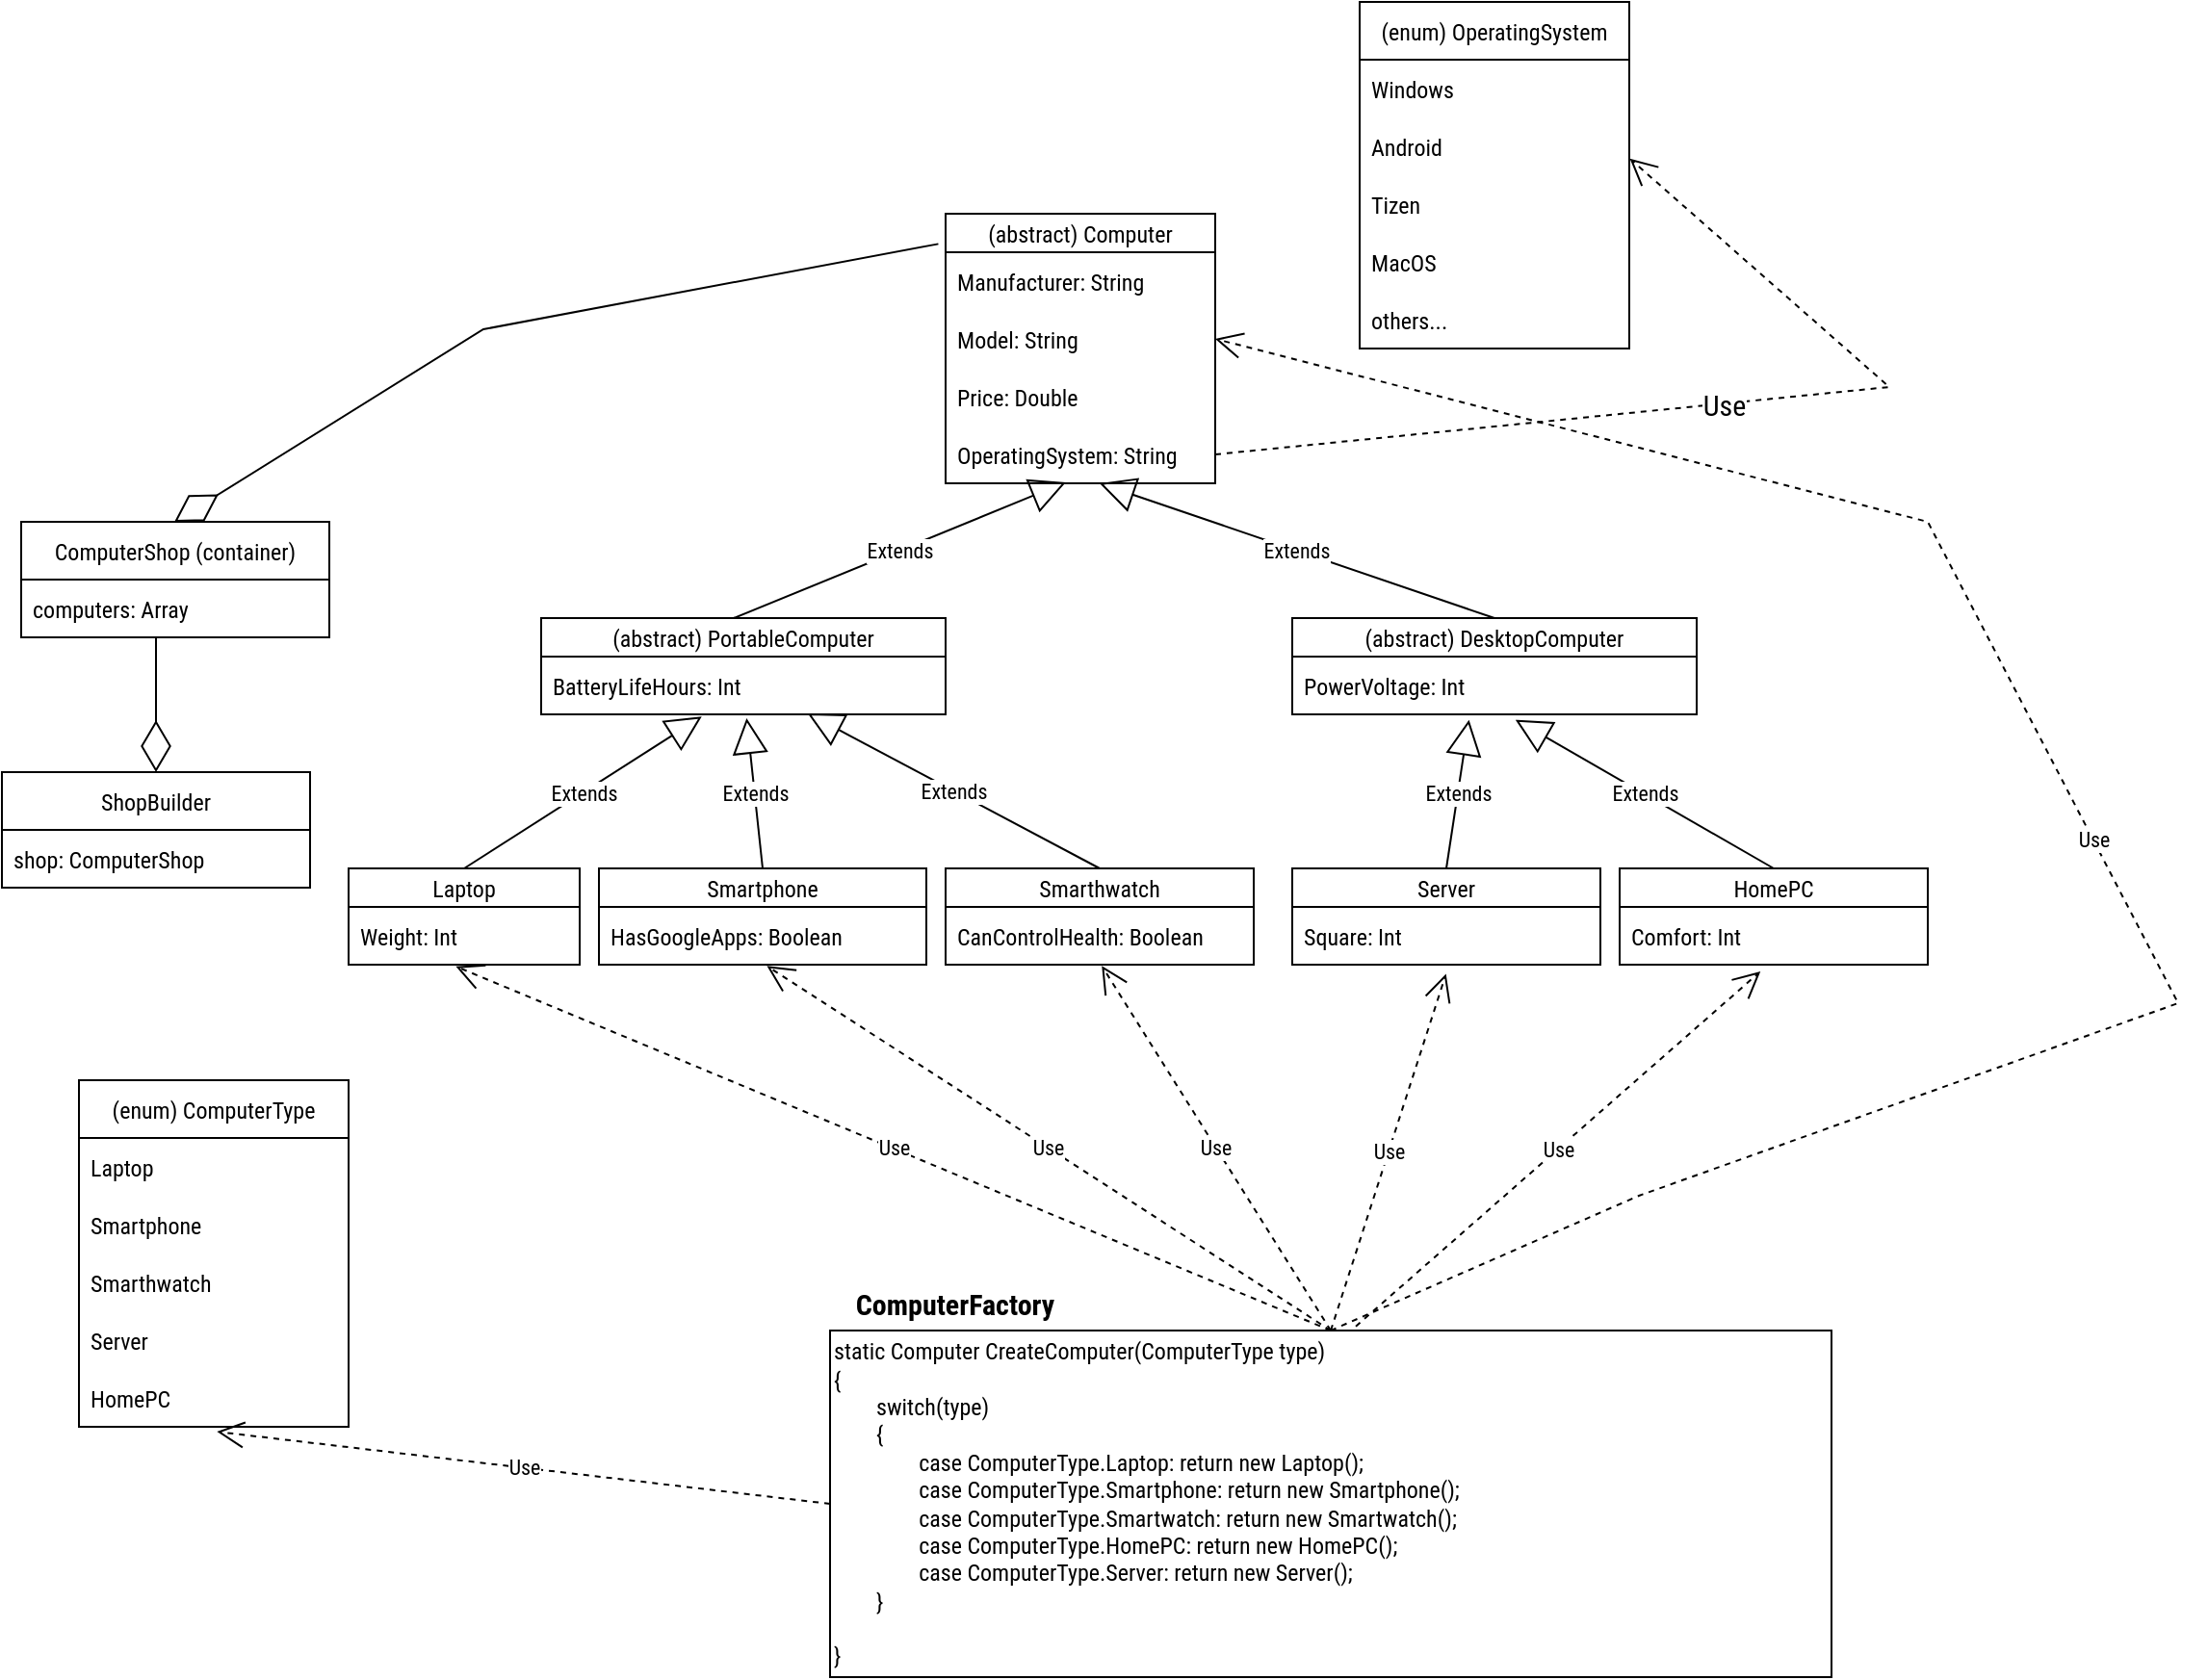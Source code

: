 <mxfile version="16.6.3" type="device"><diagram id="Qj5O9laxvKEq0ASkFgEU" name="Page-1"><mxGraphModel dx="1798" dy="1008" grid="1" gridSize="10" guides="1" tooltips="1" connect="1" arrows="1" fold="1" page="1" pageScale="1" pageWidth="850" pageHeight="1100" math="0" shadow="0"><root><mxCell id="0"/><mxCell id="1" parent="0"/><mxCell id="Mh1VIfK_qYwwNh3eHRlK-7" value="(abstract) Computer" style="swimlane;fontStyle=0;childLayout=stackLayout;horizontal=1;startSize=20;horizontalStack=0;resizeParent=1;resizeParentMax=0;resizeLast=0;collapsible=1;marginBottom=0;fontFamily=Roboto Condensed;fontSource=https%3A%2F%2Ffonts.googleapis.com%2Fcss%3Ffamily%3DRoboto%2BCondensed;" parent="1" vertex="1"><mxGeometry x="590" y="200" width="140" height="140" as="geometry"/></mxCell><mxCell id="KAWisgeLt1JnwMh-rnZ8-8" value="Manufacturer: String" style="text;strokeColor=none;fillColor=none;align=left;verticalAlign=middle;spacingLeft=4;spacingRight=4;overflow=hidden;points=[[0,0.5],[1,0.5]];portConstraint=eastwest;rotatable=0;fontFamily=Roboto Condensed;fontSource=https%3A%2F%2Ffonts.googleapis.com%2Fcss%3Ffamily%3DRoboto%2BCondensed;" vertex="1" parent="Mh1VIfK_qYwwNh3eHRlK-7"><mxGeometry y="20" width="140" height="30" as="geometry"/></mxCell><mxCell id="KAWisgeLt1JnwMh-rnZ8-9" value="Model: String" style="text;strokeColor=none;fillColor=none;align=left;verticalAlign=middle;spacingLeft=4;spacingRight=4;overflow=hidden;points=[[0,0.5],[1,0.5]];portConstraint=eastwest;rotatable=0;fontFamily=Roboto Condensed;fontSource=https%3A%2F%2Ffonts.googleapis.com%2Fcss%3Ffamily%3DRoboto%2BCondensed;" vertex="1" parent="Mh1VIfK_qYwwNh3eHRlK-7"><mxGeometry y="50" width="140" height="30" as="geometry"/></mxCell><mxCell id="Mh1VIfK_qYwwNh3eHRlK-17" value="Price: Double" style="text;strokeColor=none;fillColor=none;align=left;verticalAlign=middle;spacingLeft=4;spacingRight=4;overflow=hidden;points=[[0,0.5],[1,0.5]];portConstraint=eastwest;rotatable=0;fontFamily=Roboto Condensed;fontSource=https%3A%2F%2Ffonts.googleapis.com%2Fcss%3Ffamily%3DRoboto%2BCondensed;" parent="Mh1VIfK_qYwwNh3eHRlK-7" vertex="1"><mxGeometry y="80" width="140" height="30" as="geometry"/></mxCell><mxCell id="Mh1VIfK_qYwwNh3eHRlK-40" value="OperatingSystem: String" style="text;strokeColor=none;fillColor=none;align=left;verticalAlign=middle;spacingLeft=4;spacingRight=4;overflow=hidden;points=[[0,0.5],[1,0.5]];portConstraint=eastwest;rotatable=0;fontFamily=Roboto Condensed;fontSource=https%3A%2F%2Ffonts.googleapis.com%2Fcss%3Ffamily%3DRoboto%2BCondensed;" parent="Mh1VIfK_qYwwNh3eHRlK-7" vertex="1"><mxGeometry y="110" width="140" height="30" as="geometry"/></mxCell><mxCell id="Mh1VIfK_qYwwNh3eHRlK-11" value="(abstract) PortableComputer" style="swimlane;fontStyle=0;childLayout=stackLayout;horizontal=1;startSize=20;horizontalStack=0;resizeParent=1;resizeParentMax=0;resizeLast=0;collapsible=1;marginBottom=0;fontFamily=Roboto Condensed;fontSource=https%3A%2F%2Ffonts.googleapis.com%2Fcss%3Ffamily%3DRoboto%2BCondensed;" parent="1" vertex="1"><mxGeometry x="380" y="410" width="210" height="50" as="geometry"/></mxCell><mxCell id="Mh1VIfK_qYwwNh3eHRlK-26" value="BatteryLifeHours: Int" style="text;strokeColor=none;fillColor=none;align=left;verticalAlign=middle;spacingLeft=4;spacingRight=4;overflow=hidden;points=[[0,0.5],[1,0.5]];portConstraint=eastwest;rotatable=0;fontFamily=Roboto Condensed;fontSource=https%3A%2F%2Ffonts.googleapis.com%2Fcss%3Ffamily%3DRoboto%2BCondensed;" parent="Mh1VIfK_qYwwNh3eHRlK-11" vertex="1"><mxGeometry y="20" width="210" height="30" as="geometry"/></mxCell><mxCell id="Mh1VIfK_qYwwNh3eHRlK-13" value="(abstract) DesktopComputer" style="swimlane;fontStyle=0;childLayout=stackLayout;horizontal=1;startSize=20;horizontalStack=0;resizeParent=1;resizeParentMax=0;resizeLast=0;collapsible=1;marginBottom=0;fontFamily=Roboto Condensed;fontSource=https%3A%2F%2Ffonts.googleapis.com%2Fcss%3Ffamily%3DRoboto%2BCondensed;" parent="1" vertex="1"><mxGeometry x="770" y="410" width="210" height="50" as="geometry"/></mxCell><mxCell id="Mh1VIfK_qYwwNh3eHRlK-27" value="PowerVoltage: Int" style="text;strokeColor=none;fillColor=none;align=left;verticalAlign=middle;spacingLeft=4;spacingRight=4;overflow=hidden;points=[[0,0.5],[1,0.5]];portConstraint=eastwest;rotatable=0;fontFamily=Roboto Condensed;fontSource=https%3A%2F%2Ffonts.googleapis.com%2Fcss%3Ffamily%3DRoboto%2BCondensed;" parent="Mh1VIfK_qYwwNh3eHRlK-13" vertex="1"><mxGeometry y="20" width="210" height="30" as="geometry"/></mxCell><mxCell id="Mh1VIfK_qYwwNh3eHRlK-15" value="Laptop" style="swimlane;fontStyle=0;childLayout=stackLayout;horizontal=1;startSize=20;horizontalStack=0;resizeParent=1;resizeParentMax=0;resizeLast=0;collapsible=1;marginBottom=0;fontFamily=Roboto Condensed;fontSource=https%3A%2F%2Ffonts.googleapis.com%2Fcss%3Ffamily%3DRoboto%2BCondensed;" parent="1" vertex="1"><mxGeometry x="280" y="540" width="120" height="50" as="geometry"/></mxCell><mxCell id="Mh1VIfK_qYwwNh3eHRlK-35" value="Weight: Int" style="text;strokeColor=none;fillColor=none;align=left;verticalAlign=middle;spacingLeft=4;spacingRight=4;overflow=hidden;points=[[0,0.5],[1,0.5]];portConstraint=eastwest;rotatable=0;fontFamily=Roboto Condensed;fontSource=https%3A%2F%2Ffonts.googleapis.com%2Fcss%3Ffamily%3DRoboto%2BCondensed;" parent="Mh1VIfK_qYwwNh3eHRlK-15" vertex="1"><mxGeometry y="20" width="120" height="30" as="geometry"/></mxCell><mxCell id="Mh1VIfK_qYwwNh3eHRlK-20" value="Smartphone" style="swimlane;fontStyle=0;childLayout=stackLayout;horizontal=1;startSize=20;horizontalStack=0;resizeParent=1;resizeParentMax=0;resizeLast=0;collapsible=1;marginBottom=0;fontFamily=Roboto Condensed;fontSource=https%3A%2F%2Ffonts.googleapis.com%2Fcss%3Ffamily%3DRoboto%2BCondensed;" parent="1" vertex="1"><mxGeometry x="410" y="540" width="170" height="50" as="geometry"/></mxCell><mxCell id="Mh1VIfK_qYwwNh3eHRlK-38" value="HasGoogleApps: Boolean" style="text;strokeColor=none;fillColor=none;align=left;verticalAlign=middle;spacingLeft=4;spacingRight=4;overflow=hidden;points=[[0,0.5],[1,0.5]];portConstraint=eastwest;rotatable=0;fontFamily=Roboto Condensed;fontSource=https%3A%2F%2Ffonts.googleapis.com%2Fcss%3Ffamily%3DRoboto%2BCondensed;" parent="Mh1VIfK_qYwwNh3eHRlK-20" vertex="1"><mxGeometry y="20" width="170" height="30" as="geometry"/></mxCell><mxCell id="Mh1VIfK_qYwwNh3eHRlK-21" value="Smarthwatch" style="swimlane;fontStyle=0;childLayout=stackLayout;horizontal=1;startSize=20;horizontalStack=0;resizeParent=1;resizeParentMax=0;resizeLast=0;collapsible=1;marginBottom=0;fontFamily=Roboto Condensed;fontSource=https%3A%2F%2Ffonts.googleapis.com%2Fcss%3Ffamily%3DRoboto%2BCondensed;" parent="1" vertex="1"><mxGeometry x="590" y="540" width="160" height="50" as="geometry"/></mxCell><mxCell id="Mh1VIfK_qYwwNh3eHRlK-39" value="CanControlHealth: Boolean" style="text;strokeColor=none;fillColor=none;align=left;verticalAlign=middle;spacingLeft=4;spacingRight=4;overflow=hidden;points=[[0,0.5],[1,0.5]];portConstraint=eastwest;rotatable=0;fontFamily=Roboto Condensed;fontSource=https%3A%2F%2Ffonts.googleapis.com%2Fcss%3Ffamily%3DRoboto%2BCondensed;" parent="Mh1VIfK_qYwwNh3eHRlK-21" vertex="1"><mxGeometry y="20" width="160" height="30" as="geometry"/></mxCell><mxCell id="Mh1VIfK_qYwwNh3eHRlK-41" value="Server" style="swimlane;fontStyle=0;childLayout=stackLayout;horizontal=1;startSize=20;horizontalStack=0;resizeParent=1;resizeParentMax=0;resizeLast=0;collapsible=1;marginBottom=0;fontFamily=Roboto Condensed;fontSource=https%3A%2F%2Ffonts.googleapis.com%2Fcss%3Ffamily%3DRoboto%2BCondensed;" parent="1" vertex="1"><mxGeometry x="770" y="540" width="160" height="50" as="geometry"/></mxCell><mxCell id="Mh1VIfK_qYwwNh3eHRlK-42" value="Square: Int" style="text;strokeColor=none;fillColor=none;align=left;verticalAlign=middle;spacingLeft=4;spacingRight=4;overflow=hidden;points=[[0,0.5],[1,0.5]];portConstraint=eastwest;rotatable=0;fontFamily=Roboto Condensed;fontSource=https%3A%2F%2Ffonts.googleapis.com%2Fcss%3Ffamily%3DRoboto%2BCondensed;" parent="Mh1VIfK_qYwwNh3eHRlK-41" vertex="1"><mxGeometry y="20" width="160" height="30" as="geometry"/></mxCell><mxCell id="Mh1VIfK_qYwwNh3eHRlK-44" value="HomePC" style="swimlane;fontStyle=0;childLayout=stackLayout;horizontal=1;startSize=20;horizontalStack=0;resizeParent=1;resizeParentMax=0;resizeLast=0;collapsible=1;marginBottom=0;fontFamily=Roboto Condensed;fontSource=https%3A%2F%2Ffonts.googleapis.com%2Fcss%3Ffamily%3DRoboto%2BCondensed;" parent="1" vertex="1"><mxGeometry x="940" y="540" width="160" height="50" as="geometry"/></mxCell><mxCell id="Mh1VIfK_qYwwNh3eHRlK-45" value="Comfort: Int" style="text;strokeColor=none;fillColor=none;align=left;verticalAlign=middle;spacingLeft=4;spacingRight=4;overflow=hidden;points=[[0,0.5],[1,0.5]];portConstraint=eastwest;rotatable=0;fontFamily=Roboto Condensed;fontSource=https%3A%2F%2Ffonts.googleapis.com%2Fcss%3Ffamily%3DRoboto%2BCondensed;" parent="Mh1VIfK_qYwwNh3eHRlK-44" vertex="1"><mxGeometry y="20" width="160" height="30" as="geometry"/></mxCell><mxCell id="Mh1VIfK_qYwwNh3eHRlK-49" value="(enum) ComputerType" style="swimlane;fontStyle=0;childLayout=stackLayout;horizontal=1;startSize=30;horizontalStack=0;resizeParent=1;resizeParentMax=0;resizeLast=0;collapsible=1;marginBottom=0;fontFamily=Roboto Condensed;fontSource=https%3A%2F%2Ffonts.googleapis.com%2Fcss%3Ffamily%3DRoboto%2BCondensed;" parent="1" vertex="1"><mxGeometry x="140" y="650" width="140" height="180" as="geometry"/></mxCell><mxCell id="Mh1VIfK_qYwwNh3eHRlK-50" value="Laptop" style="text;strokeColor=none;fillColor=none;align=left;verticalAlign=middle;spacingLeft=4;spacingRight=4;overflow=hidden;points=[[0,0.5],[1,0.5]];portConstraint=eastwest;rotatable=0;fontFamily=Roboto Condensed;fontSource=https%3A%2F%2Ffonts.googleapis.com%2Fcss%3Ffamily%3DRoboto%2BCondensed;" parent="Mh1VIfK_qYwwNh3eHRlK-49" vertex="1"><mxGeometry y="30" width="140" height="30" as="geometry"/></mxCell><mxCell id="Mh1VIfK_qYwwNh3eHRlK-51" value="Smartphone" style="text;strokeColor=none;fillColor=none;align=left;verticalAlign=middle;spacingLeft=4;spacingRight=4;overflow=hidden;points=[[0,0.5],[1,0.5]];portConstraint=eastwest;rotatable=0;fontFamily=Roboto Condensed;fontSource=https%3A%2F%2Ffonts.googleapis.com%2Fcss%3Ffamily%3DRoboto%2BCondensed;" parent="Mh1VIfK_qYwwNh3eHRlK-49" vertex="1"><mxGeometry y="60" width="140" height="30" as="geometry"/></mxCell><mxCell id="Mh1VIfK_qYwwNh3eHRlK-52" value="Smarthwatch" style="text;strokeColor=none;fillColor=none;align=left;verticalAlign=middle;spacingLeft=4;spacingRight=4;overflow=hidden;points=[[0,0.5],[1,0.5]];portConstraint=eastwest;rotatable=0;fontFamily=Roboto Condensed;fontSource=https%3A%2F%2Ffonts.googleapis.com%2Fcss%3Ffamily%3DRoboto%2BCondensed;" parent="Mh1VIfK_qYwwNh3eHRlK-49" vertex="1"><mxGeometry y="90" width="140" height="30" as="geometry"/></mxCell><mxCell id="Mh1VIfK_qYwwNh3eHRlK-60" value="Server" style="text;strokeColor=none;fillColor=none;align=left;verticalAlign=middle;spacingLeft=4;spacingRight=4;overflow=hidden;points=[[0,0.5],[1,0.5]];portConstraint=eastwest;rotatable=0;fontFamily=Roboto Condensed;fontSource=https%3A%2F%2Ffonts.googleapis.com%2Fcss%3Ffamily%3DRoboto%2BCondensed;" parent="Mh1VIfK_qYwwNh3eHRlK-49" vertex="1"><mxGeometry y="120" width="140" height="30" as="geometry"/></mxCell><mxCell id="Mh1VIfK_qYwwNh3eHRlK-61" value="HomePC" style="text;strokeColor=none;fillColor=none;align=left;verticalAlign=middle;spacingLeft=4;spacingRight=4;overflow=hidden;points=[[0,0.5],[1,0.5]];portConstraint=eastwest;rotatable=0;fontFamily=Roboto Condensed;fontSource=https%3A%2F%2Ffonts.googleapis.com%2Fcss%3Ffamily%3DRoboto%2BCondensed;" parent="Mh1VIfK_qYwwNh3eHRlK-49" vertex="1"><mxGeometry y="150" width="140" height="30" as="geometry"/></mxCell><mxCell id="Mh1VIfK_qYwwNh3eHRlK-53" value="Extends" style="endArrow=block;endSize=16;endFill=0;html=1;rounded=0;entryX=0.397;entryY=1.039;entryDx=0;entryDy=0;entryPerimeter=0;exitX=0.5;exitY=0;exitDx=0;exitDy=0;fontFamily=Roboto Condensed;fontSource=https%3A%2F%2Ffonts.googleapis.com%2Fcss%3Ffamily%3DRoboto%2BCondensed;" parent="1" source="Mh1VIfK_qYwwNh3eHRlK-15" target="Mh1VIfK_qYwwNh3eHRlK-26" edge="1"><mxGeometry width="160" relative="1" as="geometry"><mxPoint x="350" y="490" as="sourcePoint"/><mxPoint x="510" y="490" as="targetPoint"/></mxGeometry></mxCell><mxCell id="Mh1VIfK_qYwwNh3eHRlK-54" value="Extends" style="endArrow=block;endSize=16;endFill=0;html=1;rounded=0;entryX=0.508;entryY=1.067;entryDx=0;entryDy=0;entryPerimeter=0;exitX=0.5;exitY=0;exitDx=0;exitDy=0;fontFamily=Roboto Condensed;fontSource=https%3A%2F%2Ffonts.googleapis.com%2Fcss%3Ffamily%3DRoboto%2BCondensed;" parent="1" source="Mh1VIfK_qYwwNh3eHRlK-20" target="Mh1VIfK_qYwwNh3eHRlK-26" edge="1"><mxGeometry width="160" relative="1" as="geometry"><mxPoint x="390" y="550" as="sourcePoint"/><mxPoint x="473.37" y="471.17" as="targetPoint"/></mxGeometry></mxCell><mxCell id="Mh1VIfK_qYwwNh3eHRlK-55" value="Extends" style="endArrow=block;endSize=16;endFill=0;html=1;rounded=0;entryX=0.659;entryY=0.983;entryDx=0;entryDy=0;entryPerimeter=0;exitX=0.5;exitY=0;exitDx=0;exitDy=0;fontFamily=Roboto Condensed;fontSource=https%3A%2F%2Ffonts.googleapis.com%2Fcss%3Ffamily%3DRoboto%2BCondensed;" parent="1" source="Mh1VIfK_qYwwNh3eHRlK-21" target="Mh1VIfK_qYwwNh3eHRlK-26" edge="1"><mxGeometry width="160" relative="1" as="geometry"><mxPoint x="520" y="550" as="sourcePoint"/><mxPoint x="496.68" y="472.01" as="targetPoint"/></mxGeometry></mxCell><mxCell id="Mh1VIfK_qYwwNh3eHRlK-56" value="Extends" style="endArrow=block;endSize=16;endFill=0;html=1;rounded=0;entryX=0.446;entryY=0.983;entryDx=0;entryDy=0;entryPerimeter=0;exitX=0.476;exitY=0;exitDx=0;exitDy=0;exitPerimeter=0;fontFamily=Roboto Condensed;fontSource=https%3A%2F%2Ffonts.googleapis.com%2Fcss%3Ffamily%3DRoboto%2BCondensed;" parent="1" source="Mh1VIfK_qYwwNh3eHRlK-11" target="Mh1VIfK_qYwwNh3eHRlK-40" edge="1"><mxGeometry width="160" relative="1" as="geometry"><mxPoint x="390" y="550" as="sourcePoint"/><mxPoint x="473.37" y="471.17" as="targetPoint"/></mxGeometry></mxCell><mxCell id="Mh1VIfK_qYwwNh3eHRlK-57" value="Extends" style="endArrow=block;endSize=16;endFill=0;html=1;rounded=0;entryX=0.571;entryY=1;entryDx=0;entryDy=0;entryPerimeter=0;exitX=0.5;exitY=0;exitDx=0;exitDy=0;fontFamily=Roboto Condensed;fontSource=https%3A%2F%2Ffonts.googleapis.com%2Fcss%3Ffamily%3DRoboto%2BCondensed;" parent="1" source="Mh1VIfK_qYwwNh3eHRlK-13" target="Mh1VIfK_qYwwNh3eHRlK-40" edge="1"><mxGeometry width="160" relative="1" as="geometry"><mxPoint x="489.96" y="420" as="sourcePoint"/><mxPoint x="672.44" y="359.49" as="targetPoint"/></mxGeometry></mxCell><mxCell id="Mh1VIfK_qYwwNh3eHRlK-58" value="Extends" style="endArrow=block;endSize=16;endFill=0;html=1;rounded=0;exitX=0.5;exitY=0;exitDx=0;exitDy=0;entryX=0.437;entryY=1.094;entryDx=0;entryDy=0;entryPerimeter=0;fontFamily=Roboto Condensed;fontSource=https%3A%2F%2Ffonts.googleapis.com%2Fcss%3Ffamily%3DRoboto%2BCondensed;" parent="1" source="Mh1VIfK_qYwwNh3eHRlK-41" target="Mh1VIfK_qYwwNh3eHRlK-27" edge="1"><mxGeometry width="160" relative="1" as="geometry"><mxPoint x="489.96" y="420" as="sourcePoint"/><mxPoint x="830" y="510" as="targetPoint"/></mxGeometry></mxCell><mxCell id="Mh1VIfK_qYwwNh3eHRlK-59" value="Extends" style="endArrow=block;endSize=16;endFill=0;html=1;rounded=0;exitX=0.5;exitY=0;exitDx=0;exitDy=0;entryX=0.552;entryY=1.094;entryDx=0;entryDy=0;entryPerimeter=0;fontFamily=Roboto Condensed;fontSource=https%3A%2F%2Ffonts.googleapis.com%2Fcss%3Ffamily%3DRoboto%2BCondensed;" parent="1" source="Mh1VIfK_qYwwNh3eHRlK-44" target="Mh1VIfK_qYwwNh3eHRlK-27" edge="1"><mxGeometry width="160" relative="1" as="geometry"><mxPoint x="860" y="550" as="sourcePoint"/><mxPoint x="871.77" y="472.82" as="targetPoint"/></mxGeometry></mxCell><mxCell id="Mh1VIfK_qYwwNh3eHRlK-64" value="&lt;div&gt;static Computer CreateComputer(ComputerType type)&lt;/div&gt;&lt;div&gt;{&lt;/div&gt;&lt;div&gt;&lt;span&gt;&#9;&lt;/span&gt;&lt;span style=&quot;white-space: pre&quot;&gt;&#9;&lt;/span&gt;switch(type)&lt;/div&gt;&lt;div&gt;&lt;span&gt;&#9;&lt;/span&gt;&lt;span style=&quot;white-space: pre&quot;&gt;&#9;&lt;/span&gt;{&lt;/div&gt;&lt;div&gt;&lt;span&gt;&#9;&lt;span&gt;&#9;&lt;/span&gt;&lt;span style=&quot;white-space: pre&quot;&gt;&#9;&lt;/span&gt;&lt;span style=&quot;white-space: pre&quot;&gt;&#9;&lt;/span&gt;case ComputerType.Laptop:&lt;/span&gt; return new Laptop();&lt;/div&gt;&lt;div&gt;&lt;span&gt;&#9;&lt;span&gt;&#9;&lt;/span&gt;&lt;/span&gt;&lt;span&gt;&lt;span&gt;&lt;/span&gt;&lt;span style=&quot;white-space: pre&quot;&gt;&#9;&lt;/span&gt;&lt;span style=&quot;white-space: pre&quot;&gt;&#9;&lt;/span&gt;case ComputerType.Smartphone:&lt;/span&gt; return new &lt;span&gt;Smartphone&lt;/span&gt;();&lt;br&gt;&lt;span&gt;&lt;span&gt;&lt;/span&gt;&lt;span style=&quot;white-space: pre&quot;&gt;&#9;&lt;/span&gt;&lt;span style=&quot;white-space: pre&quot;&gt;&#9;&lt;/span&gt;case ComputerType.Smartwatch:&lt;/span&gt; return new &lt;span&gt;Smartwatch&lt;/span&gt;();&lt;br&gt;&lt;span&gt;&lt;span&gt;&lt;/span&gt;&lt;span style=&quot;white-space: pre&quot;&gt;&#9;&lt;span style=&quot;white-space: pre&quot;&gt;&#9;&lt;/span&gt;&lt;/span&gt;case ComputerType.HomePC:&lt;/span&gt; return new HomePC();&lt;br&gt;&lt;span&gt;&lt;span&gt;&lt;/span&gt;&lt;span style=&quot;white-space: pre&quot;&gt;&#9;&lt;/span&gt;&lt;span style=&quot;white-space: pre&quot;&gt;&#9;&lt;/span&gt;case ComputerType.Server:&lt;/span&gt; return new Server();&lt;br&gt;&lt;span&gt;&#9;&lt;/span&gt;&lt;span style=&quot;white-space: pre&quot;&gt;&#9;&lt;/span&gt;}&lt;br&gt;&lt;/div&gt;&lt;div&gt;&lt;br&gt;&lt;/div&gt;&lt;div&gt;}&lt;br&gt;&lt;/div&gt;" style="rounded=0;whiteSpace=wrap;html=1;align=left;fontFamily=Roboto Condensed;fontSource=https%3A%2F%2Ffonts.googleapis.com%2Fcss%3Ffamily%3DRoboto%2BCondensed;" parent="1" vertex="1"><mxGeometry x="530" y="780" width="520" height="180" as="geometry"/></mxCell><mxCell id="Mh1VIfK_qYwwNh3eHRlK-65" value="ComputerFactory" style="text;html=1;strokeColor=none;fillColor=none;align=center;verticalAlign=middle;whiteSpace=wrap;rounded=0;fontFamily=Roboto Condensed;fontSource=https%3A%2F%2Ffonts.googleapis.com%2Fcss%3Ffamily%3DRoboto%2BCondensed;fontStyle=1;fontSize=15;" parent="1" vertex="1"><mxGeometry x="530" y="756" width="130" height="20" as="geometry"/></mxCell><mxCell id="Mh1VIfK_qYwwNh3eHRlK-71" value="ComputerShop (container)" style="swimlane;fontStyle=0;childLayout=stackLayout;horizontal=1;startSize=30;horizontalStack=0;resizeParent=1;resizeParentMax=0;resizeLast=0;collapsible=1;marginBottom=0;fontFamily=Roboto Condensed;fontSource=https%3A%2F%2Ffonts.googleapis.com%2Fcss%3Ffamily%3DRoboto%2BCondensed;" parent="1" vertex="1"><mxGeometry x="110" y="360" width="160" height="60" as="geometry"/></mxCell><mxCell id="Mh1VIfK_qYwwNh3eHRlK-72" value="computers: Array" style="text;strokeColor=none;fillColor=none;align=left;verticalAlign=middle;spacingLeft=4;spacingRight=4;overflow=hidden;points=[[0,0.5],[1,0.5]];portConstraint=eastwest;rotatable=0;fontFamily=Roboto Condensed;fontSource=https%3A%2F%2Ffonts.googleapis.com%2Fcss%3Ffamily%3DRoboto%2BCondensed;" parent="Mh1VIfK_qYwwNh3eHRlK-71" vertex="1"><mxGeometry y="30" width="160" height="30" as="geometry"/></mxCell><mxCell id="Mh1VIfK_qYwwNh3eHRlK-75" value="ShopBuilder" style="swimlane;fontStyle=0;childLayout=stackLayout;horizontal=1;startSize=30;horizontalStack=0;resizeParent=1;resizeParentMax=0;resizeLast=0;collapsible=1;marginBottom=0;fontFamily=Roboto Condensed;fontSource=https%3A%2F%2Ffonts.googleapis.com%2Fcss%3Ffamily%3DRoboto%2BCondensed;" parent="1" vertex="1"><mxGeometry x="100" y="490" width="160" height="60" as="geometry"/></mxCell><mxCell id="Mh1VIfK_qYwwNh3eHRlK-76" value="shop: ComputerShop" style="text;strokeColor=none;fillColor=none;align=left;verticalAlign=middle;spacingLeft=4;spacingRight=4;overflow=hidden;points=[[0,0.5],[1,0.5]];portConstraint=eastwest;rotatable=0;fontFamily=Roboto Condensed;fontSource=https%3A%2F%2Ffonts.googleapis.com%2Fcss%3Ffamily%3DRoboto%2BCondensed;" parent="Mh1VIfK_qYwwNh3eHRlK-75" vertex="1"><mxGeometry y="30" width="160" height="30" as="geometry"/></mxCell><mxCell id="Mh1VIfK_qYwwNh3eHRlK-83" value="" style="endArrow=diamondThin;endFill=0;endSize=24;html=1;rounded=0;fontFamily=Roboto Condensed;fontSource=https%3A%2F%2Ffonts.googleapis.com%2Fcss%3Ffamily%3DRoboto%2BCondensed;" parent="1" target="Mh1VIfK_qYwwNh3eHRlK-75" edge="1"><mxGeometry width="160" relative="1" as="geometry"><mxPoint x="180" y="420" as="sourcePoint"/><mxPoint x="340" y="420" as="targetPoint"/></mxGeometry></mxCell><mxCell id="Mh1VIfK_qYwwNh3eHRlK-90" value="" style="endArrow=diamondThin;endFill=0;endSize=24;html=1;rounded=0;fontFamily=Roboto Condensed;exitX=-0.027;exitY=0.112;exitDx=0;exitDy=0;exitPerimeter=0;fontSource=https%3A%2F%2Ffonts.googleapis.com%2Fcss%3Ffamily%3DRoboto%2BCondensed;" parent="1" source="Mh1VIfK_qYwwNh3eHRlK-7" edge="1"><mxGeometry width="160" relative="1" as="geometry"><mxPoint x="189.57" y="290" as="sourcePoint"/><mxPoint x="189.57" y="360" as="targetPoint"/><Array as="points"><mxPoint x="350" y="260"/></Array></mxGeometry></mxCell><mxCell id="KAWisgeLt1JnwMh-rnZ8-2" value="Use" style="endArrow=open;endSize=12;dashed=1;html=1;rounded=0;exitX=0;exitY=0.5;exitDx=0;exitDy=0;entryX=0.512;entryY=1.085;entryDx=0;entryDy=0;entryPerimeter=0;fontFamily=Roboto Condensed;fontSource=https%3A%2F%2Ffonts.googleapis.com%2Fcss%3Ffamily%3DRoboto%2BCondensed;" edge="1" parent="1" source="Mh1VIfK_qYwwNh3eHRlK-64" target="Mh1VIfK_qYwwNh3eHRlK-61"><mxGeometry width="160" relative="1" as="geometry"><mxPoint x="-160" y="680" as="sourcePoint"/><mxPoint x="-180" y="380" as="targetPoint"/></mxGeometry></mxCell><mxCell id="KAWisgeLt1JnwMh-rnZ8-3" value="Use" style="endArrow=open;endSize=12;dashed=1;html=1;rounded=0;entryX=0.464;entryY=1.03;entryDx=0;entryDy=0;entryPerimeter=0;exitX=0.5;exitY=0;exitDx=0;exitDy=0;fontFamily=Roboto Condensed;fontSource=https%3A%2F%2Ffonts.googleapis.com%2Fcss%3Ffamily%3DRoboto%2BCondensed;" edge="1" parent="1" source="Mh1VIfK_qYwwNh3eHRlK-64" target="Mh1VIfK_qYwwNh3eHRlK-35"><mxGeometry width="160" relative="1" as="geometry"><mxPoint x="440" y="770" as="sourcePoint"/><mxPoint x="600" y="770" as="targetPoint"/></mxGeometry></mxCell><mxCell id="KAWisgeLt1JnwMh-rnZ8-4" value="Use" style="endArrow=open;endSize=12;dashed=1;html=1;rounded=0;entryX=0.513;entryY=1.022;entryDx=0;entryDy=0;entryPerimeter=0;exitX=0.5;exitY=0;exitDx=0;exitDy=0;fontFamily=Roboto Condensed;fontSource=https%3A%2F%2Ffonts.googleapis.com%2Fcss%3Ffamily%3DRoboto%2BCondensed;" edge="1" parent="1" source="Mh1VIfK_qYwwNh3eHRlK-64" target="Mh1VIfK_qYwwNh3eHRlK-38"><mxGeometry width="160" relative="1" as="geometry"><mxPoint x="330" y="760" as="sourcePoint"/><mxPoint x="345.68" y="600.9" as="targetPoint"/></mxGeometry></mxCell><mxCell id="KAWisgeLt1JnwMh-rnZ8-5" value="Use" style="endArrow=open;endSize=12;dashed=1;html=1;rounded=0;entryX=0.507;entryY=1.022;entryDx=0;entryDy=0;entryPerimeter=0;exitX=0.5;exitY=0;exitDx=0;exitDy=0;fontFamily=Roboto Condensed;fontSource=https%3A%2F%2Ffonts.googleapis.com%2Fcss%3Ffamily%3DRoboto%2BCondensed;" edge="1" parent="1" source="Mh1VIfK_qYwwNh3eHRlK-64" target="Mh1VIfK_qYwwNh3eHRlK-39"><mxGeometry width="160" relative="1" as="geometry"><mxPoint x="330" y="760" as="sourcePoint"/><mxPoint x="507.21" y="600.66" as="targetPoint"/></mxGeometry></mxCell><mxCell id="KAWisgeLt1JnwMh-rnZ8-6" value="Use" style="endArrow=open;endSize=12;dashed=1;html=1;rounded=0;entryX=0.499;entryY=1.16;entryDx=0;entryDy=0;entryPerimeter=0;exitX=0.5;exitY=0;exitDx=0;exitDy=0;fontFamily=Roboto Condensed;fontSource=https%3A%2F%2Ffonts.googleapis.com%2Fcss%3Ffamily%3DRoboto%2BCondensed;" edge="1" parent="1" source="Mh1VIfK_qYwwNh3eHRlK-64" target="Mh1VIfK_qYwwNh3eHRlK-42"><mxGeometry width="160" relative="1" as="geometry"><mxPoint x="330" y="760" as="sourcePoint"/><mxPoint x="681.12" y="600.66" as="targetPoint"/></mxGeometry></mxCell><mxCell id="KAWisgeLt1JnwMh-rnZ8-7" value="Use" style="endArrow=open;endSize=12;dashed=1;html=1;rounded=0;entryX=0.457;entryY=1.117;entryDx=0;entryDy=0;entryPerimeter=0;exitX=0.525;exitY=-0.012;exitDx=0;exitDy=0;exitPerimeter=0;fontFamily=Roboto Condensed;fontSource=https%3A%2F%2Ffonts.googleapis.com%2Fcss%3Ffamily%3DRoboto%2BCondensed;" edge="1" parent="1" source="Mh1VIfK_qYwwNh3eHRlK-64" target="Mh1VIfK_qYwwNh3eHRlK-45"><mxGeometry width="160" relative="1" as="geometry"><mxPoint x="330" y="760" as="sourcePoint"/><mxPoint x="859.84" y="604.8" as="targetPoint"/></mxGeometry></mxCell><mxCell id="KAWisgeLt1JnwMh-rnZ8-10" value="Use" style="endArrow=open;endSize=12;dashed=1;html=1;rounded=0;fontFamily=Roboto Condensed;fontSource=https%3A%2F%2Ffonts.googleapis.com%2Fcss%3Ffamily%3DRoboto%2BCondensed;exitX=0.5;exitY=0;exitDx=0;exitDy=0;entryX=1;entryY=0.5;entryDx=0;entryDy=0;" edge="1" parent="1" source="Mh1VIfK_qYwwNh3eHRlK-64" target="KAWisgeLt1JnwMh-rnZ8-9"><mxGeometry width="160" relative="1" as="geometry"><mxPoint x="390" y="620" as="sourcePoint"/><mxPoint x="550" y="620" as="targetPoint"/><Array as="points"><mxPoint x="950" y="710"/><mxPoint x="1230" y="610"/><mxPoint x="1100" y="360"/></Array></mxGeometry></mxCell><mxCell id="KAWisgeLt1JnwMh-rnZ8-11" value="(enum) OperatingSystem" style="swimlane;fontStyle=0;childLayout=stackLayout;horizontal=1;startSize=30;horizontalStack=0;resizeParent=1;resizeParentMax=0;resizeLast=0;collapsible=1;marginBottom=0;fontFamily=Roboto Condensed;fontSource=https%3A%2F%2Ffonts.googleapis.com%2Fcss%3Ffamily%3DRoboto%2BCondensed;" vertex="1" parent="1"><mxGeometry x="805" y="90" width="140" height="180" as="geometry"/></mxCell><mxCell id="KAWisgeLt1JnwMh-rnZ8-12" value="Windows" style="text;strokeColor=none;fillColor=none;align=left;verticalAlign=middle;spacingLeft=4;spacingRight=4;overflow=hidden;points=[[0,0.5],[1,0.5]];portConstraint=eastwest;rotatable=0;fontFamily=Roboto Condensed;fontSource=https%3A%2F%2Ffonts.googleapis.com%2Fcss%3Ffamily%3DRoboto%2BCondensed;" vertex="1" parent="KAWisgeLt1JnwMh-rnZ8-11"><mxGeometry y="30" width="140" height="30" as="geometry"/></mxCell><mxCell id="KAWisgeLt1JnwMh-rnZ8-13" value="Android" style="text;strokeColor=none;fillColor=none;align=left;verticalAlign=middle;spacingLeft=4;spacingRight=4;overflow=hidden;points=[[0,0.5],[1,0.5]];portConstraint=eastwest;rotatable=0;fontFamily=Roboto Condensed;fontSource=https%3A%2F%2Ffonts.googleapis.com%2Fcss%3Ffamily%3DRoboto%2BCondensed;" vertex="1" parent="KAWisgeLt1JnwMh-rnZ8-11"><mxGeometry y="60" width="140" height="30" as="geometry"/></mxCell><mxCell id="KAWisgeLt1JnwMh-rnZ8-14" value="Tizen" style="text;strokeColor=none;fillColor=none;align=left;verticalAlign=middle;spacingLeft=4;spacingRight=4;overflow=hidden;points=[[0,0.5],[1,0.5]];portConstraint=eastwest;rotatable=0;fontFamily=Roboto Condensed;fontSource=https%3A%2F%2Ffonts.googleapis.com%2Fcss%3Ffamily%3DRoboto%2BCondensed;" vertex="1" parent="KAWisgeLt1JnwMh-rnZ8-11"><mxGeometry y="90" width="140" height="30" as="geometry"/></mxCell><mxCell id="KAWisgeLt1JnwMh-rnZ8-15" value="MacOS" style="text;strokeColor=none;fillColor=none;align=left;verticalAlign=middle;spacingLeft=4;spacingRight=4;overflow=hidden;points=[[0,0.5],[1,0.5]];portConstraint=eastwest;rotatable=0;fontFamily=Roboto Condensed;fontSource=https%3A%2F%2Ffonts.googleapis.com%2Fcss%3Ffamily%3DRoboto%2BCondensed;" vertex="1" parent="KAWisgeLt1JnwMh-rnZ8-11"><mxGeometry y="120" width="140" height="30" as="geometry"/></mxCell><mxCell id="KAWisgeLt1JnwMh-rnZ8-16" value="others..." style="text;strokeColor=none;fillColor=none;align=left;verticalAlign=middle;spacingLeft=4;spacingRight=4;overflow=hidden;points=[[0,0.5],[1,0.5]];portConstraint=eastwest;rotatable=0;fontFamily=Roboto Condensed;fontSource=https%3A%2F%2Ffonts.googleapis.com%2Fcss%3Ffamily%3DRoboto%2BCondensed;" vertex="1" parent="KAWisgeLt1JnwMh-rnZ8-11"><mxGeometry y="150" width="140" height="30" as="geometry"/></mxCell><mxCell id="KAWisgeLt1JnwMh-rnZ8-18" value="Use" style="endArrow=open;endSize=12;dashed=1;html=1;rounded=0;fontFamily=Roboto Condensed;fontSource=https%3A%2F%2Ffonts.googleapis.com%2Fcss%3Ffamily%3DRoboto%2BCondensed;fontSize=15;exitX=1;exitY=0.5;exitDx=0;exitDy=0;entryX=1.002;entryY=0.712;entryDx=0;entryDy=0;entryPerimeter=0;" edge="1" parent="1" source="Mh1VIfK_qYwwNh3eHRlK-40" target="KAWisgeLt1JnwMh-rnZ8-13"><mxGeometry width="160" relative="1" as="geometry"><mxPoint x="670" y="300" as="sourcePoint"/><mxPoint x="830" y="300" as="targetPoint"/><Array as="points"><mxPoint x="1080" y="290"/></Array></mxGeometry></mxCell></root></mxGraphModel></diagram></mxfile>